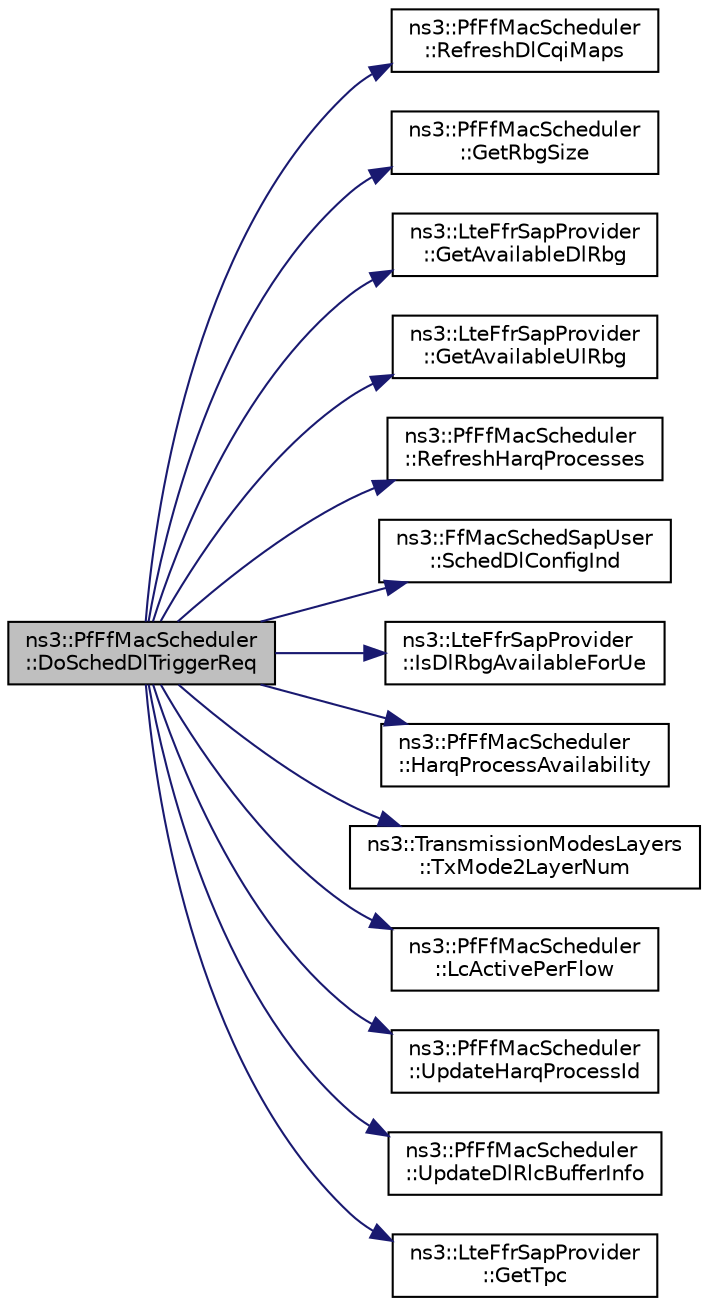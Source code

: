 digraph "ns3::PfFfMacScheduler::DoSchedDlTriggerReq"
{
  edge [fontname="Helvetica",fontsize="10",labelfontname="Helvetica",labelfontsize="10"];
  node [fontname="Helvetica",fontsize="10",shape=record];
  rankdir="LR";
  Node1 [label="ns3::PfFfMacScheduler\l::DoSchedDlTriggerReq",height=0.2,width=0.4,color="black", fillcolor="grey75", style="filled", fontcolor="black"];
  Node1 -> Node2 [color="midnightblue",fontsize="10",style="solid"];
  Node2 [label="ns3::PfFfMacScheduler\l::RefreshDlCqiMaps",height=0.2,width=0.4,color="black", fillcolor="white", style="filled",URL="$d3/de9/classns3_1_1PfFfMacScheduler.html#a5388e0f10ab7d36f49d4eb66e53504bd"];
  Node1 -> Node3 [color="midnightblue",fontsize="10",style="solid"];
  Node3 [label="ns3::PfFfMacScheduler\l::GetRbgSize",height=0.2,width=0.4,color="black", fillcolor="white", style="filled",URL="$d3/de9/classns3_1_1PfFfMacScheduler.html#ae707fd496af66bc87fc7e51d212bafc3"];
  Node1 -> Node4 [color="midnightblue",fontsize="10",style="solid"];
  Node4 [label="ns3::LteFfrSapProvider\l::GetAvailableDlRbg",height=0.2,width=0.4,color="black", fillcolor="white", style="filled",URL="$d7/dab/classns3_1_1LteFfrSapProvider.html#ad60306dae43b74dc25b65f81d6587a24",tooltip="Get vector of available RBG in DL for this Cell. "];
  Node1 -> Node5 [color="midnightblue",fontsize="10",style="solid"];
  Node5 [label="ns3::LteFfrSapProvider\l::GetAvailableUlRbg",height=0.2,width=0.4,color="black", fillcolor="white", style="filled",URL="$d7/dab/classns3_1_1LteFfrSapProvider.html#aafd23b22a27ec83e03d54795c122d175",tooltip="Get vector of available RB in UL for this Cell. "];
  Node1 -> Node6 [color="midnightblue",fontsize="10",style="solid"];
  Node6 [label="ns3::PfFfMacScheduler\l::RefreshHarqProcesses",height=0.2,width=0.4,color="black", fillcolor="white", style="filled",URL="$d3/de9/classns3_1_1PfFfMacScheduler.html#a00c00addd2a64aea7844298088f66e30",tooltip="Refresh HARQ processes according to the timers. "];
  Node1 -> Node7 [color="midnightblue",fontsize="10",style="solid"];
  Node7 [label="ns3::FfMacSchedSapUser\l::SchedDlConfigInd",height=0.2,width=0.4,color="black", fillcolor="white", style="filled",URL="$df/d68/classns3_1_1FfMacSchedSapUser.html#a28f8484af5a32a45ee6c0e51770d83f7"];
  Node1 -> Node8 [color="midnightblue",fontsize="10",style="solid"];
  Node8 [label="ns3::LteFfrSapProvider\l::IsDlRbgAvailableForUe",height=0.2,width=0.4,color="black", fillcolor="white", style="filled",URL="$d7/dab/classns3_1_1LteFfrSapProvider.html#a91f4de3c794d2a32fae5bcfafd88b6fa",tooltip="Check if UE can be served on i-th RB in DL. "];
  Node1 -> Node9 [color="midnightblue",fontsize="10",style="solid"];
  Node9 [label="ns3::PfFfMacScheduler\l::HarqProcessAvailability",height=0.2,width=0.4,color="black", fillcolor="white", style="filled",URL="$d3/de9/classns3_1_1PfFfMacScheduler.html#abe0908df952c152cd48cc185e6ea1272",tooltip="Return the availability of free process for the RNTI specified. "];
  Node1 -> Node10 [color="midnightblue",fontsize="10",style="solid"];
  Node10 [label="ns3::TransmissionModesLayers\l::TxMode2LayerNum",height=0.2,width=0.4,color="black", fillcolor="white", style="filled",URL="$dd/d16/classns3_1_1TransmissionModesLayers.html#a31f608b7bfaa77440fe4cb85ad035329"];
  Node1 -> Node11 [color="midnightblue",fontsize="10",style="solid"];
  Node11 [label="ns3::PfFfMacScheduler\l::LcActivePerFlow",height=0.2,width=0.4,color="black", fillcolor="white", style="filled",URL="$d3/de9/classns3_1_1PfFfMacScheduler.html#a97f6912a6bb4987ab0a718852b6f8d29"];
  Node1 -> Node12 [color="midnightblue",fontsize="10",style="solid"];
  Node12 [label="ns3::PfFfMacScheduler\l::UpdateHarqProcessId",height=0.2,width=0.4,color="black", fillcolor="white", style="filled",URL="$d3/de9/classns3_1_1PfFfMacScheduler.html#ac9ae283895ee58f636597117be34f959",tooltip="Update and return a new process Id for the RNTI specified. "];
  Node1 -> Node13 [color="midnightblue",fontsize="10",style="solid"];
  Node13 [label="ns3::PfFfMacScheduler\l::UpdateDlRlcBufferInfo",height=0.2,width=0.4,color="black", fillcolor="white", style="filled",URL="$d3/de9/classns3_1_1PfFfMacScheduler.html#aca3332c10f1c59e1279001247ca7da79"];
  Node1 -> Node14 [color="midnightblue",fontsize="10",style="solid"];
  Node14 [label="ns3::LteFfrSapProvider\l::GetTpc",height=0.2,width=0.4,color="black", fillcolor="white", style="filled",URL="$d7/dab/classns3_1_1LteFfrSapProvider.html#a0021d72c12fdaddd3817ef0eb5a7cd4e",tooltip="GetTpc. "];
}
